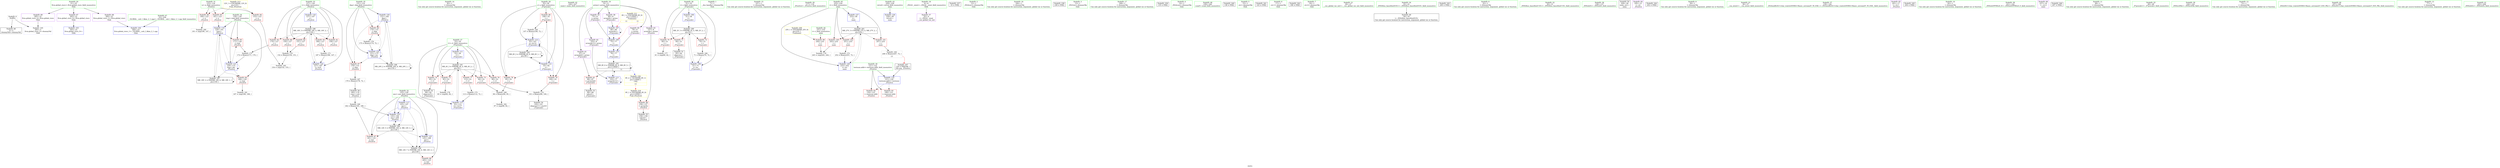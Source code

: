 digraph "SVFG" {
	label="SVFG";

	Node0x5583691ab450 [shape=record,color=grey,label="{NodeID: 0\nNullPtr}"];
	Node0x5583691ab450 -> Node0x5583691c6c80[style=solid];
	Node0x5583691ab450 -> Node0x5583691c5c30[style=solid];
	Node0x5583691cf630 [shape=record,color=grey,label="{NodeID: 180\n191 = cmp(190, 147, )\n}"];
	Node0x5583691c6540 [shape=record,color=red,label="{NodeID: 97\n178\<--131\n\<--deg\n_Z5solvei\n}"];
	Node0x5583691c6540 -> Node0x5583691ce2b0[style=solid];
	Node0x5583691c3dc0 [shape=record,color=green,label="{NodeID: 14\n92\<--1\n\<--dummyObj\nCan only get source location for instruction, argument, global var or function.}"];
	Node0x5583691ca280 [shape=record,color=black,label="{NodeID: 194\nMR_14V_7 = PHI(MR_14V_6, MR_14V_3, )\npts\{126 \}\n}"];
	Node0x5583691ca280 -> Node0x5583691c8df0[style=dashed];
	Node0x5583691c6140 [shape=record,color=blue,label="{NodeID: 111\n53\<--58\ni1\<--\n_Z7precalcv\n}"];
	Node0x5583691c6140 -> Node0x5583691d7310[style=dashed];
	Node0x5583691c4a40 [shape=record,color=green,label="{NodeID: 28\n55\<--56\nj\<--j_field_insensitive\n_Z7precalcv\n}"];
	Node0x5583691c4a40 -> Node0x5583691c85d0[style=solid];
	Node0x5583691c4a40 -> Node0x5583691c86a0[style=solid];
	Node0x5583691c4a40 -> Node0x5583691c8770[style=solid];
	Node0x5583691c4a40 -> Node0x5583691c6210[style=solid];
	Node0x5583691c4a40 -> Node0x5583691c63b0[style=solid];
	Node0x5583691cbcb0 [shape=record,color=blue,label="{NodeID: 125\n125\<--168\nans\<--\n_Z5solvei\n}"];
	Node0x5583691cbcb0 -> Node0x5583691ca280[style=dashed];
	Node0x5583691c56f0 [shape=record,color=green,label="{NodeID: 42\n226\<--227\nmain\<--main_field_insensitive\n}"];
	Node0x5583691c7360 [shape=record,color=black,label="{NodeID: 56\n180\<--179\nconv\<--sub\n_Z5solvei\n}"];
	Node0x5583691c7360 -> Node0x5583691ce5b0[style=solid];
	Node0x5583691dfe80 [shape=record,color=yellow,style=double,label="{NodeID: 236\n8V_2 = CSCHI(MR_8V_1)\npts\{110000 \}\nCS[]|{<s0>13}}"];
	Node0x5583691dfe80:s0 -> Node0x5583691de320[style=dashed,color=red];
	Node0x5583691c7f50 [shape=record,color=red,label="{NodeID: 70\n60\<--51\n\<--i\n_Z7precalcv\n}"];
	Node0x5583691c7f50 -> Node0x5583691cf1b0[style=solid];
	Node0x5583691ce2b0 [shape=record,color=grey,label="{NodeID: 167\n179 = Binary(178, 72, )\n}"];
	Node0x5583691ce2b0 -> Node0x5583691c7360[style=solid];
	Node0x5583691c8ab0 [shape=record,color=red,label="{NodeID: 84\n153\<--123\n\<--n\n_Z5solvei\n}"];
	Node0x5583691c8ab0 -> Node0x5583691cfab0[style=solid];
	Node0x5583691c2ec0 [shape=record,color=green,label="{NodeID: 1\n7\<--1\n__dso_handle\<--dummyObj\nGlob }"];
	Node0x5583691cf7b0 [shape=record,color=grey,label="{NodeID: 181\n167 = cmp(166, 168, )\n}"];
	Node0x5583691c6610 [shape=record,color=red,label="{NodeID: 98\n158\<--157\n\<--arrayidx\n_Z5solvei\n}"];
	Node0x5583691c6610 -> Node0x5583691c7290[style=solid];
	Node0x5583691c3e50 [shape=record,color=green,label="{NodeID: 15\n147\<--1\n\<--dummyObj\nCan only get source location for instruction, argument, global var or function.}"];
	Node0x5583691c6210 [shape=record,color=blue,label="{NodeID: 112\n55\<--92\nj\<--\n_Z7precalcv\n}"];
	Node0x5583691c6210 -> Node0x5583691c85d0[style=dashed];
	Node0x5583691c6210 -> Node0x5583691c86a0[style=dashed];
	Node0x5583691c6210 -> Node0x5583691c8770[style=dashed];
	Node0x5583691c6210 -> Node0x5583691c63b0[style=dashed];
	Node0x5583691c6210 -> Node0x5583691c9880[style=dashed];
	Node0x5583691c4b10 [shape=record,color=green,label="{NodeID: 29\n117\<--118\n_Z5solvei\<--_Z5solvei_field_insensitive\n}"];
	Node0x5583691ddb10 [shape=record,color=yellow,style=double,label="{NodeID: 209\n25V_1 = ENCHI(MR_25V_0)\npts\{232 \}\nFun[main]}"];
	Node0x5583691ddb10 -> Node0x5583691c66e0[style=dashed];
	Node0x5583691cbd80 [shape=record,color=blue,label="{NodeID: 126\n229\<--58\nretval\<--\nmain\n}"];
	Node0x5583691c57f0 [shape=record,color=green,label="{NodeID: 43\n229\<--230\nretval\<--retval_field_insensitive\nmain\n}"];
	Node0x5583691c57f0 -> Node0x5583691cbd80[style=solid];
	Node0x5583691c7430 [shape=record,color=purple,label="{NodeID: 57\n32\<--4\n\<--_ZStL8__ioinit\n__cxx_global_var_init\n}"];
	Node0x558368f862c0 [shape=record,color=black,label="{NodeID: 237\n33 = PHI()\n}"];
	Node0x5583691c8020 [shape=record,color=red,label="{NodeID: 71\n64\<--51\n\<--i\n_Z7precalcv\n}"];
	Node0x5583691c8020 -> Node0x5583691c6f50[style=solid];
	Node0x5583691ce430 [shape=record,color=grey,label="{NodeID: 168\n96 = Binary(94, 95, )\n}"];
	Node0x5583691ce430 -> Node0x5583691cf930[style=solid];
	Node0x5583691c8b80 [shape=record,color=red,label="{NodeID: 85\n161\<--123\n\<--n\n_Z5solvei\n}"];
	Node0x5583691c8b80 -> Node0x5583691cb7d0[style=solid];
	Node0x5583691c2f50 [shape=record,color=green,label="{NodeID: 2\n12\<--1\n_ZSt4cerr\<--dummyObj\nGlob }"];
	Node0x5583691cf930 [shape=record,color=grey,label="{NodeID: 182\n97 = cmp(96, 62, )\n}"];
	Node0x5583691c66e0 [shape=record,color=red,label="{NodeID: 99\n244\<--231\n\<--t\nmain\n}"];
	Node0x5583691c66e0 -> Node0x5583691cf4b0[style=solid];
	Node0x5583691c3ee0 [shape=record,color=green,label="{NodeID: 16\n164\<--1\n\<--dummyObj\nCan only get source location for instruction, argument, global var or function.}"];
	Node0x5583691d9c30 [shape=record,color=black,label="{NodeID: 196\nMR_16V_3 = PHI(MR_16V_4, MR_16V_2, )\npts\{128 \}\n}"];
	Node0x5583691d9c30 -> Node0x5583691c8ec0[style=dashed];
	Node0x5583691d9c30 -> Node0x5583691c8f90[style=dashed];
	Node0x5583691d9c30 -> Node0x5583691c9060[style=dashed];
	Node0x5583691d9c30 -> Node0x5583691c9130[style=dashed];
	Node0x5583691d9c30 -> Node0x5583691c9200[style=dashed];
	Node0x5583691d9c30 -> Node0x5583691cbbe0[style=dashed];
	Node0x5583691c62e0 [shape=record,color=blue,label="{NodeID: 113\n103\<--77\narrayidx12\<--\n_Z7precalcv\n}"];
	Node0x5583691c62e0 -> Node0x5583691c62e0[style=dashed];
	Node0x5583691c62e0 -> Node0x5583691c9d80[style=dashed];
	Node0x5583691c4c10 [shape=record,color=green,label="{NodeID: 30\n121\<--122\ntestnum.addr\<--testnum.addr_field_insensitive\n_Z5solvei\n}"];
	Node0x5583691c4c10 -> Node0x5583691c8910[style=solid];
	Node0x5583691c4c10 -> Node0x5583691c89e0[style=solid];
	Node0x5583691c4c10 -> Node0x5583691cb560[style=solid];
	Node0x5583691cbe50 [shape=record,color=blue,label="{NodeID: 127\n233\<--58\ni\<--\nmain\n}"];
	Node0x5583691cbe50 -> Node0x5583691db530[style=dashed];
	Node0x5583691c58c0 [shape=record,color=green,label="{NodeID: 44\n231\<--232\nt\<--t_field_insensitive\nmain\n}"];
	Node0x5583691c58c0 -> Node0x5583691c66e0[style=solid];
	Node0x5583691c7500 [shape=record,color=purple,label="{NodeID: 58\n66\<--8\narrayidx\<--prime\n_Z7precalcv\n}"];
	Node0x5583691c7500 -> Node0x5583691c5e00[style=solid];
	Node0x5583691e9580 [shape=record,color=black,label="{NodeID: 238\n238 = PHI()\n}"];
	Node0x5583691c80f0 [shape=record,color=red,label="{NodeID: 72\n70\<--51\n\<--i\n_Z7precalcv\n}"];
	Node0x5583691c80f0 -> Node0x5583691ce130[style=solid];
	Node0x5583691ce5b0 [shape=record,color=grey,label="{NodeID: 169\n182 = Binary(181, 180, )\n}"];
	Node0x5583691ce5b0 -> Node0x5583691cbb10[style=solid];
	Node0x5583691c8c50 [shape=record,color=red,label="{NodeID: 86\n190\<--123\n\<--n\n_Z5solvei\n}"];
	Node0x5583691c8c50 -> Node0x5583691cf630[style=solid];
	Node0x5583691c2fe0 [shape=record,color=green,label="{NodeID: 3\n13\<--1\n_ZSt3cin\<--dummyObj\nGlob }"];
	Node0x5583691cfab0 [shape=record,color=grey,label="{NodeID: 183\n154 = cmp(152, 153, )\n}"];
	Node0x5583691c67b0 [shape=record,color=red,label="{NodeID: 100\n243\<--233\n\<--i\nmain\n}"];
	Node0x5583691c67b0 -> Node0x5583691cf4b0[style=solid];
	Node0x5583691c3fa0 [shape=record,color=green,label="{NodeID: 17\n168\<--1\n\<--dummyObj\nCan only get source location for instruction, argument, global var or function.}"];
	Node0x5583691da130 [shape=record,color=black,label="{NodeID: 197\nMR_18V_2 = PHI(MR_18V_6, MR_18V_1, )\npts\{130 \}\n}"];
	Node0x5583691da130 -> Node0x5583691cb7d0[style=dashed];
	Node0x5583691da130 -> Node0x5583691da130[style=dashed];
	Node0x5583691c63b0 [shape=record,color=blue,label="{NodeID: 114\n55\<--107\nj\<--inc14\n_Z7precalcv\n}"];
	Node0x5583691c63b0 -> Node0x5583691c85d0[style=dashed];
	Node0x5583691c63b0 -> Node0x5583691c86a0[style=dashed];
	Node0x5583691c63b0 -> Node0x5583691c8770[style=dashed];
	Node0x5583691c63b0 -> Node0x5583691c63b0[style=dashed];
	Node0x5583691c63b0 -> Node0x5583691c9880[style=dashed];
	Node0x5583691c4ce0 [shape=record,color=green,label="{NodeID: 31\n123\<--124\nn\<--n_field_insensitive\n_Z5solvei\n}"];
	Node0x5583691c4ce0 -> Node0x5583691c8ab0[style=solid];
	Node0x5583691c4ce0 -> Node0x5583691c8b80[style=solid];
	Node0x5583691c4ce0 -> Node0x5583691c8c50[style=solid];
	Node0x5583691ddcd0 [shape=record,color=yellow,style=double,label="{NodeID: 211\n8V_1 = ENCHI(MR_8V_0)\npts\{110000 \}\nFun[main]|{<s0>11|<s1>11}}"];
	Node0x5583691ddcd0:s0 -> Node0x5583691c5e00[style=dashed,color=red];
	Node0x5583691ddcd0:s1 -> Node0x5583691c5fa0[style=dashed,color=red];
	Node0x5583691cbf20 [shape=record,color=blue,label="{NodeID: 128\n233\<--252\ni\<--inc\nmain\n}"];
	Node0x5583691cbf20 -> Node0x5583691db530[style=dashed];
	Node0x5583691c5990 [shape=record,color=green,label="{NodeID: 45\n233\<--234\ni\<--i_field_insensitive\nmain\n}"];
	Node0x5583691c5990 -> Node0x5583691c67b0[style=solid];
	Node0x5583691c5990 -> Node0x5583691c6880[style=solid];
	Node0x5583691c5990 -> Node0x5583691c6950[style=solid];
	Node0x5583691c5990 -> Node0x5583691cbe50[style=solid];
	Node0x5583691c5990 -> Node0x5583691cbf20[style=solid];
	Node0x5583691c75d0 [shape=record,color=purple,label="{NodeID: 59\n75\<--8\n\<--prime\n_Z7precalcv\n}"];
	Node0x5583691c75d0 -> Node0x5583691c5fa0[style=solid];
	Node0x5583691e9680 [shape=record,color=black,label="{NodeID: 239\n135 = PHI()\n}"];
	Node0x5583691c81c0 [shape=record,color=red,label="{NodeID: 73\n82\<--53\n\<--i1\n_Z7precalcv\n}"];
	Node0x5583691c81c0 -> Node0x5583691cf330[style=solid];
	Node0x5583691ce730 [shape=record,color=grey,label="{NodeID: 170\n152 = Binary(150, 151, )\n}"];
	Node0x5583691ce730 -> Node0x5583691cfab0[style=solid];
	Node0x5583691c8d20 [shape=record,color=red,label="{NodeID: 87\n181\<--125\n\<--ans\n_Z5solvei\n}"];
	Node0x5583691c8d20 -> Node0x5583691ce5b0[style=solid];
	Node0x5583691c3070 [shape=record,color=green,label="{NodeID: 4\n14\<--1\n_ZSt4cout\<--dummyObj\nGlob }"];
	Node0x5583691d5010 [shape=record,color=black,label="{NodeID: 184\nMR_14V_5 = PHI(MR_14V_4, MR_14V_3, )\npts\{126 \}\n}"];
	Node0x5583691d5010 -> Node0x5583691c8d20[style=dashed];
	Node0x5583691d5010 -> Node0x5583691cbb10[style=dashed];
	Node0x5583691d5010 -> Node0x5583691cbcb0[style=dashed];
	Node0x5583691d5010 -> Node0x5583691d5010[style=dashed];
	Node0x5583691d5010 -> Node0x5583691ca280[style=dashed];
	Node0x5583691c6880 [shape=record,color=red,label="{NodeID: 101\n247\<--233\n\<--i\nmain\n}"];
	Node0x5583691c6880 -> Node0x5583691cdfb0[style=solid];
	Node0x5583691c40a0 [shape=record,color=green,label="{NodeID: 18\n4\<--6\n_ZStL8__ioinit\<--_ZStL8__ioinit_field_insensitive\nGlob }"];
	Node0x5583691c40a0 -> Node0x5583691c7430[style=solid];
	Node0x5583691da630 [shape=record,color=black,label="{NodeID: 198\nMR_20V_2 = PHI(MR_20V_6, MR_20V_1, )\npts\{132 \}\n}"];
	Node0x5583691da630 -> Node0x5583691cb8a0[style=dashed];
	Node0x5583691da630 -> Node0x5583691da630[style=dashed];
	Node0x5583691cb490 [shape=record,color=blue,label="{NodeID: 115\n53\<--113\ni1\<--inc17\n_Z7precalcv\n}"];
	Node0x5583691cb490 -> Node0x5583691d7310[style=dashed];
	Node0x5583691c4db0 [shape=record,color=green,label="{NodeID: 32\n125\<--126\nans\<--ans_field_insensitive\n_Z5solvei\n}"];
	Node0x5583691c4db0 -> Node0x5583691c8d20[style=solid];
	Node0x5583691c4db0 -> Node0x5583691c8df0[style=solid];
	Node0x5583691c4db0 -> Node0x5583691cb630[style=solid];
	Node0x5583691c4db0 -> Node0x5583691cbb10[style=solid];
	Node0x5583691c4db0 -> Node0x5583691cbcb0[style=solid];
	Node0x5583691c5a60 [shape=record,color=green,label="{NodeID: 46\n239\<--240\nscanf\<--scanf_field_insensitive\n}"];
	Node0x5583691c76a0 [shape=record,color=purple,label="{NodeID: 60\n78\<--8\n\<--prime\n_Z7precalcv\n}"];
	Node0x5583691c76a0 -> Node0x5583691c6070[style=solid];
	Node0x5583691e97e0 [shape=record,color=black,label="{NodeID: 240\n138 = PHI()\n}"];
	Node0x5583691c8290 [shape=record,color=red,label="{NodeID: 74\n85\<--53\n\<--i1\n_Z7precalcv\n}"];
	Node0x5583691c8290 -> Node0x5583691c7020[style=solid];
	Node0x5583691ce8b0 [shape=record,color=grey,label="{NodeID: 171\n187 = Binary(186, 147, )\n}"];
	Node0x5583691ce8b0 -> Node0x5583691cbbe0[style=solid];
	Node0x5583691c8df0 [shape=record,color=red,label="{NodeID: 88\n203\<--125\n\<--ans\n_Z5solvei\n}"];
	Node0x5583691c38b0 [shape=record,color=green,label="{NodeID: 5\n15\<--1\n.str\<--dummyObj\nGlob }"];
	Node0x5583691c6950 [shape=record,color=red,label="{NodeID: 102\n251\<--233\n\<--i\nmain\n}"];
	Node0x5583691c6950 -> Node0x5583691cea30[style=solid];
	Node0x5583691c41a0 [shape=record,color=green,label="{NodeID: 19\n8\<--11\nprime\<--prime_field_insensitive\nGlob }"];
	Node0x5583691c41a0 -> Node0x5583691c7500[style=solid];
	Node0x5583691c41a0 -> Node0x5583691c75d0[style=solid];
	Node0x5583691c41a0 -> Node0x5583691c76a0[style=solid];
	Node0x5583691c41a0 -> Node0x5583691c7770[style=solid];
	Node0x5583691c41a0 -> Node0x5583691c7840[style=solid];
	Node0x5583691c41a0 -> Node0x5583691c7910[style=solid];
	Node0x5583691cb560 [shape=record,color=blue,label="{NodeID: 116\n121\<--120\ntestnum.addr\<--testnum\n_Z5solvei\n}"];
	Node0x5583691cb560 -> Node0x5583691c8910[style=dashed];
	Node0x5583691cb560 -> Node0x5583691c89e0[style=dashed];
	Node0x5583691c4e80 [shape=record,color=green,label="{NodeID: 33\n127\<--128\ni\<--i_field_insensitive\n_Z5solvei\n}"];
	Node0x5583691c4e80 -> Node0x5583691c8ec0[style=solid];
	Node0x5583691c4e80 -> Node0x5583691c8f90[style=solid];
	Node0x5583691c4e80 -> Node0x5583691c9060[style=solid];
	Node0x5583691c4e80 -> Node0x5583691c9130[style=solid];
	Node0x5583691c4e80 -> Node0x5583691c9200[style=solid];
	Node0x5583691c4e80 -> Node0x5583691cb700[style=solid];
	Node0x5583691c4e80 -> Node0x5583691cbbe0[style=solid];
	Node0x5583691ddec0 [shape=record,color=yellow,style=double,label="{NodeID: 213\n12V_1 = ENCHI(MR_12V_0)\npts\{124 \}\nFun[_Z5solvei]}"];
	Node0x5583691ddec0 -> Node0x5583691c8ab0[style=dashed];
	Node0x5583691ddec0 -> Node0x5583691c8b80[style=dashed];
	Node0x5583691ddec0 -> Node0x5583691c8c50[style=dashed];
	Node0x5583691c5b60 [shape=record,color=green,label="{NodeID: 47\n23\<--259\n_GLOBAL__sub_I_Akim_2_1.cpp\<--_GLOBAL__sub_I_Akim_2_1.cpp_field_insensitive\n}"];
	Node0x5583691c5b60 -> Node0x5583691c6b20[style=solid];
	Node0x5583691c7770 [shape=record,color=purple,label="{NodeID: 61\n87\<--8\narrayidx6\<--prime\n_Z7precalcv\n}"];
	Node0x5583691c7770 -> Node0x5583691c8840[style=solid];
	Node0x5583691e98b0 [shape=record,color=black,label="{NodeID: 241\n143 = PHI()\n}"];
	Node0x5583691c8360 [shape=record,color=red,label="{NodeID: 75\n94\<--53\n\<--i1\n_Z7precalcv\n}"];
	Node0x5583691c8360 -> Node0x5583691ce430[style=solid];
	Node0x5583691cea30 [shape=record,color=grey,label="{NodeID: 172\n252 = Binary(251, 72, )\n}"];
	Node0x5583691cea30 -> Node0x5583691cbf20[style=solid];
	Node0x5583691c8ec0 [shape=record,color=red,label="{NodeID: 89\n150\<--127\n\<--i\n_Z5solvei\n}"];
	Node0x5583691c8ec0 -> Node0x5583691ce730[style=solid];
	Node0x5583691c3940 [shape=record,color=green,label="{NodeID: 6\n17\<--1\n.str.1\<--dummyObj\nGlob }"];
	Node0x5583691c6a20 [shape=record,color=blue,label="{NodeID: 103\n263\<--22\nllvm.global_ctors_0\<--\nGlob }"];
	Node0x5583691c42a0 [shape=record,color=green,label="{NodeID: 20\n21\<--25\nllvm.global_ctors\<--llvm.global_ctors_field_insensitive\nGlob }"];
	Node0x5583691c42a0 -> Node0x5583691c7c50[style=solid];
	Node0x5583691c42a0 -> Node0x5583691c7d50[style=solid];
	Node0x5583691c42a0 -> Node0x5583691c7e50[style=solid];
	Node0x5583691cb630 [shape=record,color=blue,label="{NodeID: 117\n125\<--147\nans\<--\n_Z5solvei\n}"];
	Node0x5583691cb630 -> Node0x5583691c8d20[style=dashed];
	Node0x5583691cb630 -> Node0x5583691cbb10[style=dashed];
	Node0x5583691cb630 -> Node0x5583691cbcb0[style=dashed];
	Node0x5583691cb630 -> Node0x5583691d5010[style=dashed];
	Node0x5583691cb630 -> Node0x5583691ca280[style=dashed];
	Node0x5583691c4f50 [shape=record,color=green,label="{NodeID: 34\n129\<--130\ntmp\<--tmp_field_insensitive\n_Z5solvei\n}"];
	Node0x5583691c4f50 -> Node0x5583691c92d0[style=solid];
	Node0x5583691c4f50 -> Node0x5583691c93a0[style=solid];
	Node0x5583691c4f50 -> Node0x5583691cb7d0[style=solid];
	Node0x5583691c4f50 -> Node0x5583691cb970[style=solid];
	Node0x5583691c6c80 [shape=record,color=black,label="{NodeID: 48\n2\<--3\ndummyVal\<--dummyVal\n}"];
	Node0x5583691c7840 [shape=record,color=purple,label="{NodeID: 62\n103\<--8\narrayidx12\<--prime\n_Z7precalcv\n}"];
	Node0x5583691c7840 -> Node0x5583691c62e0[style=solid];
	Node0x5583691e9980 [shape=record,color=black,label="{NodeID: 242\n196 = PHI()\n}"];
	Node0x5583691c8430 [shape=record,color=red,label="{NodeID: 76\n99\<--53\n\<--i1\n_Z7precalcv\n}"];
	Node0x5583691c8430 -> Node0x5583691ced30[style=solid];
	Node0x5583691cebb0 [shape=record,color=grey,label="{NodeID: 173\n113 = Binary(112, 72, )\n}"];
	Node0x5583691cebb0 -> Node0x5583691cb490[style=solid];
	Node0x5583691c8f90 [shape=record,color=red,label="{NodeID: 90\n151\<--127\n\<--i\n_Z5solvei\n}"];
	Node0x5583691c8f90 -> Node0x5583691ce730[style=solid];
	Node0x5583691c39d0 [shape=record,color=green,label="{NodeID: 7\n19\<--1\n.str.2\<--dummyObj\nGlob }"];
	Node0x5583691c6b20 [shape=record,color=blue,label="{NodeID: 104\n264\<--23\nllvm.global_ctors_1\<--_GLOBAL__sub_I_Akim_2_1.cpp\nGlob }"];
	Node0x5583691c43a0 [shape=record,color=green,label="{NodeID: 21\n26\<--27\n__cxx_global_var_init\<--__cxx_global_var_init_field_insensitive\n}"];
	Node0x5583691db530 [shape=record,color=black,label="{NodeID: 201\nMR_27V_3 = PHI(MR_27V_4, MR_27V_2, )\npts\{234 \}\n}"];
	Node0x5583691db530 -> Node0x5583691c67b0[style=dashed];
	Node0x5583691db530 -> Node0x5583691c6880[style=dashed];
	Node0x5583691db530 -> Node0x5583691c6950[style=dashed];
	Node0x5583691db530 -> Node0x5583691cbf20[style=dashed];
	Node0x5583691cb700 [shape=record,color=blue,label="{NodeID: 118\n127\<--147\ni\<--\n_Z5solvei\n}"];
	Node0x5583691cb700 -> Node0x5583691d9c30[style=dashed];
	Node0x5583691c5020 [shape=record,color=green,label="{NodeID: 35\n131\<--132\ndeg\<--deg_field_insensitive\n_Z5solvei\n}"];
	Node0x5583691c5020 -> Node0x5583691c6470[style=solid];
	Node0x5583691c5020 -> Node0x5583691c6540[style=solid];
	Node0x5583691c5020 -> Node0x5583691cb8a0[style=solid];
	Node0x5583691c5020 -> Node0x5583691cba40[style=solid];
	Node0x5583691c6d80 [shape=record,color=black,label="{NodeID: 49\n34\<--35\n\<--_ZNSt8ios_base4InitD1Ev\nCan only get source location for instruction, argument, global var or function.}"];
	Node0x5583691c7910 [shape=record,color=purple,label="{NodeID: 63\n157\<--8\narrayidx\<--prime\n_Z5solvei\n}"];
	Node0x5583691c7910 -> Node0x5583691c6610[style=solid];
	Node0x5583691e9ae0 [shape=record,color=black,label="{NodeID: 243\n200 = PHI()\n}"];
	Node0x5583691c8500 [shape=record,color=red,label="{NodeID: 77\n112\<--53\n\<--i1\n_Z7precalcv\n}"];
	Node0x5583691c8500 -> Node0x5583691cebb0[style=solid];
	Node0x5583691ced30 [shape=record,color=grey,label="{NodeID: 174\n101 = Binary(99, 100, )\n}"];
	Node0x5583691ced30 -> Node0x5583691c71c0[style=solid];
	Node0x5583691c9060 [shape=record,color=red,label="{NodeID: 91\n156\<--127\n\<--i\n_Z5solvei\n}"];
	Node0x5583691c3a60 [shape=record,color=green,label="{NodeID: 8\n22\<--1\n\<--dummyObj\nCan only get source location for instruction, argument, global var or function.}"];
	Node0x5583691c5c30 [shape=record,color=blue, style = dotted,label="{NodeID: 105\n265\<--3\nllvm.global_ctors_2\<--dummyVal\nGlob }"];
	Node0x5583691c44a0 [shape=record,color=green,label="{NodeID: 22\n30\<--31\n_ZNSt8ios_base4InitC1Ev\<--_ZNSt8ios_base4InitC1Ev_field_insensitive\n}"];
	Node0x5583691cb7d0 [shape=record,color=blue,label="{NodeID: 119\n129\<--161\ntmp\<--\n_Z5solvei\n}"];
	Node0x5583691cb7d0 -> Node0x5583691c92d0[style=dashed];
	Node0x5583691cb7d0 -> Node0x5583691c93a0[style=dashed];
	Node0x5583691cb7d0 -> Node0x5583691cb970[style=dashed];
	Node0x5583691cb7d0 -> Node0x5583691da130[style=dashed];
	Node0x5583691c50f0 [shape=record,color=green,label="{NodeID: 36\n136\<--137\n_ZNSolsEi\<--_ZNSolsEi_field_insensitive\n}"];
	Node0x5583691c6e80 [shape=record,color=black,label="{NodeID: 50\n228\<--58\nmain_ret\<--\nmain\n}"];
	Node0x5583691c79e0 [shape=record,color=purple,label="{NodeID: 64\n195\<--15\n\<--.str\n_Z5solvei\n}"];
	Node0x5583691e9be0 [shape=record,color=black,label="{NodeID: 244\n202 = PHI()\n}"];
	Node0x5583691c85d0 [shape=record,color=red,label="{NodeID: 78\n95\<--55\n\<--j\n_Z7precalcv\n}"];
	Node0x5583691c85d0 -> Node0x5583691ce430[style=solid];
	Node0x5583691ceeb0 [shape=record,color=grey,label="{NodeID: 175\n172 = Binary(171, 170, )\n}"];
	Node0x5583691ceeb0 -> Node0x5583691cb970[style=solid];
	Node0x5583691c9130 [shape=record,color=red,label="{NodeID: 92\n170\<--127\n\<--i\n_Z5solvei\n}"];
	Node0x5583691c9130 -> Node0x5583691ceeb0[style=solid];
	Node0x5583691c3af0 [shape=record,color=green,label="{NodeID: 9\n58\<--1\n\<--dummyObj\nCan only get source location for instruction, argument, global var or function.}"];
	Node0x5583691d6910 [shape=record,color=black,label="{NodeID: 189\nMR_2V_3 = PHI(MR_2V_4, MR_2V_2, )\npts\{52 \}\n}"];
	Node0x5583691d6910 -> Node0x5583691c7f50[style=dashed];
	Node0x5583691d6910 -> Node0x5583691c8020[style=dashed];
	Node0x5583691d6910 -> Node0x5583691c80f0[style=dashed];
	Node0x5583691d6910 -> Node0x5583691c5ed0[style=dashed];
	Node0x5583691c5d30 [shape=record,color=blue,label="{NodeID: 106\n51\<--58\ni\<--\n_Z7precalcv\n}"];
	Node0x5583691c5d30 -> Node0x5583691d6910[style=dashed];
	Node0x5583691c45a0 [shape=record,color=green,label="{NodeID: 23\n36\<--37\n__cxa_atexit\<--__cxa_atexit_field_insensitive\n}"];
	Node0x5583691cb8a0 [shape=record,color=blue,label="{NodeID: 120\n131\<--164\ndeg\<--\n_Z5solvei\n}"];
	Node0x5583691cb8a0 -> Node0x5583691c6470[style=dashed];
	Node0x5583691cb8a0 -> Node0x5583691c6540[style=dashed];
	Node0x5583691cb8a0 -> Node0x5583691cba40[style=dashed];
	Node0x5583691cb8a0 -> Node0x5583691da630[style=dashed];
	Node0x5583691c51f0 [shape=record,color=green,label="{NodeID: 37\n139\<--140\n_ZSt4endlIcSt11char_traitsIcEERSt13basic_ostreamIT_T0_ES6_\<--_ZSt4endlIcSt11char_traitsIcEERSt13basic_ostreamIT_T0_ES6__field_insensitive\n}"];
	Node0x5583691c6f50 [shape=record,color=black,label="{NodeID: 51\n65\<--64\nidxprom\<--\n_Z7precalcv\n}"];
	Node0x5583691c7ab0 [shape=record,color=purple,label="{NodeID: 65\n201\<--17\n\<--.str.1\n_Z5solvei\n}"];
	Node0x5583691e9ce0 [shape=record,color=black,label="{NodeID: 245\n204 = PHI()\n}"];
	Node0x5583691c86a0 [shape=record,color=red,label="{NodeID: 79\n100\<--55\n\<--j\n_Z7precalcv\n}"];
	Node0x5583691c86a0 -> Node0x5583691ced30[style=solid];
	Node0x5583691cf030 [shape=record,color=grey,label="{NodeID: 176\n175 = Binary(174, 72, )\n}"];
	Node0x5583691cf030 -> Node0x5583691cba40[style=solid];
	Node0x5583691c9200 [shape=record,color=red,label="{NodeID: 93\n186\<--127\n\<--i\n_Z5solvei\n}"];
	Node0x5583691c9200 -> Node0x5583691ce8b0[style=solid];
	Node0x5583691c3b80 [shape=record,color=green,label="{NodeID: 10\n62\<--1\n\<--dummyObj\nCan only get source location for instruction, argument, global var or function.}"];
	Node0x5583691c5e00 [shape=record,color=blue,label="{NodeID: 107\n66\<--68\narrayidx\<--\n_Z7precalcv\n}"];
	Node0x5583691c5e00 -> Node0x5583691c5e00[style=dashed];
	Node0x5583691c5e00 -> Node0x5583691c5fa0[style=dashed];
	Node0x5583691c46a0 [shape=record,color=green,label="{NodeID: 24\n35\<--41\n_ZNSt8ios_base4InitD1Ev\<--_ZNSt8ios_base4InitD1Ev_field_insensitive\n}"];
	Node0x5583691c46a0 -> Node0x5583691c6d80[style=solid];
	Node0x5583691cb970 [shape=record,color=blue,label="{NodeID: 121\n129\<--172\ntmp\<--div\n_Z5solvei\n}"];
	Node0x5583691cb970 -> Node0x5583691c92d0[style=dashed];
	Node0x5583691cb970 -> Node0x5583691c93a0[style=dashed];
	Node0x5583691cb970 -> Node0x5583691cb970[style=dashed];
	Node0x5583691cb970 -> Node0x5583691da130[style=dashed];
	Node0x5583691c52f0 [shape=record,color=green,label="{NodeID: 38\n141\<--142\n_ZNSolsEPFRSoS_E\<--_ZNSolsEPFRSoS_E_field_insensitive\n}"];
	Node0x5583691de320 [shape=record,color=yellow,style=double,label="{NodeID: 218\n8V_1 = ENCHI(MR_8V_0)\npts\{110000 \}\nFun[_Z5solvei]}"];
	Node0x5583691de320 -> Node0x5583691c6610[style=dashed];
	Node0x5583691c7020 [shape=record,color=black,label="{NodeID: 52\n86\<--85\nidxprom5\<--\n_Z7precalcv\n}"];
	Node0x5583691c7b80 [shape=record,color=purple,label="{NodeID: 66\n237\<--19\n\<--.str.2\nmain\n}"];
	Node0x5583691e9de0 [shape=record,color=black,label="{NodeID: 246\n207 = PHI()\n}"];
	Node0x5583691c8770 [shape=record,color=red,label="{NodeID: 80\n106\<--55\n\<--j\n_Z7precalcv\n}"];
	Node0x5583691c8770 -> Node0x5583691cde30[style=solid];
	Node0x5583691cf1b0 [shape=record,color=grey,label="{NodeID: 177\n61 = cmp(60, 62, )\n}"];
	Node0x5583691c92d0 [shape=record,color=red,label="{NodeID: 94\n166\<--129\n\<--tmp\n_Z5solvei\n}"];
	Node0x5583691c92d0 -> Node0x5583691cf7b0[style=solid];
	Node0x5583691c3c10 [shape=record,color=green,label="{NodeID: 11\n68\<--1\n\<--dummyObj\nCan only get source location for instruction, argument, global var or function.}"];
	Node0x5583691d7310 [shape=record,color=black,label="{NodeID: 191\nMR_4V_3 = PHI(MR_4V_4, MR_4V_2, )\npts\{54 \}\n}"];
	Node0x5583691d7310 -> Node0x5583691c81c0[style=dashed];
	Node0x5583691d7310 -> Node0x5583691c8290[style=dashed];
	Node0x5583691d7310 -> Node0x5583691c8360[style=dashed];
	Node0x5583691d7310 -> Node0x5583691c8430[style=dashed];
	Node0x5583691d7310 -> Node0x5583691c8500[style=dashed];
	Node0x5583691d7310 -> Node0x5583691cb490[style=dashed];
	Node0x5583691c5ed0 [shape=record,color=blue,label="{NodeID: 108\n51\<--71\ni\<--inc\n_Z7precalcv\n}"];
	Node0x5583691c5ed0 -> Node0x5583691d6910[style=dashed];
	Node0x5583691c47a0 [shape=record,color=green,label="{NodeID: 25\n48\<--49\n_Z7precalcv\<--_Z7precalcv_field_insensitive\n}"];
	Node0x5583691cba40 [shape=record,color=blue,label="{NodeID: 122\n131\<--175\ndeg\<--inc\n_Z5solvei\n}"];
	Node0x5583691cba40 -> Node0x5583691c6470[style=dashed];
	Node0x5583691cba40 -> Node0x5583691c6540[style=dashed];
	Node0x5583691cba40 -> Node0x5583691cba40[style=dashed];
	Node0x5583691cba40 -> Node0x5583691da630[style=dashed];
	Node0x5583691c53f0 [shape=record,color=green,label="{NodeID: 39\n144\<--145\n_ZNSirsERx\<--_ZNSirsERx_field_insensitive\n}"];
	Node0x5583691c70f0 [shape=record,color=black,label="{NodeID: 53\n89\<--88\ntobool\<--\n_Z7precalcv\n}"];
	Node0x5583691c7c50 [shape=record,color=purple,label="{NodeID: 67\n263\<--21\nllvm.global_ctors_0\<--llvm.global_ctors\nGlob }"];
	Node0x5583691c7c50 -> Node0x5583691c6a20[style=solid];
	Node0x5583691e9eb0 [shape=record,color=black,label="{NodeID: 247\n120 = PHI(248, )\n0th arg _Z5solvei }"];
	Node0x5583691e9eb0 -> Node0x5583691cb560[style=solid];
	Node0x5583691cde30 [shape=record,color=grey,label="{NodeID: 164\n107 = Binary(106, 72, )\n}"];
	Node0x5583691cde30 -> Node0x5583691c63b0[style=solid];
	Node0x5583691c8840 [shape=record,color=red,label="{NodeID: 81\n88\<--87\n\<--arrayidx6\n_Z7precalcv\n}"];
	Node0x5583691c8840 -> Node0x5583691c70f0[style=solid];
	Node0x5583691cf330 [shape=record,color=grey,label="{NodeID: 178\n83 = cmp(82, 62, )\n}"];
	Node0x5583691c93a0 [shape=record,color=red,label="{NodeID: 95\n171\<--129\n\<--tmp\n_Z5solvei\n}"];
	Node0x5583691c93a0 -> Node0x5583691ceeb0[style=solid];
	Node0x5583691c3ca0 [shape=record,color=green,label="{NodeID: 12\n72\<--1\n\<--dummyObj\nCan only get source location for instruction, argument, global var or function.}"];
	Node0x5583691c9880 [shape=record,color=black,label="{NodeID: 192\nMR_6V_2 = PHI(MR_6V_6, MR_6V_1, )\npts\{56 \}\n}"];
	Node0x5583691c9880 -> Node0x5583691c6210[style=dashed];
	Node0x5583691c9880 -> Node0x5583691c9880[style=dashed];
	Node0x5583691c5fa0 [shape=record,color=blue,label="{NodeID: 109\n75\<--77\n\<--\n_Z7precalcv\n}"];
	Node0x5583691c5fa0 -> Node0x5583691c6070[style=dashed];
	Node0x5583691c48a0 [shape=record,color=green,label="{NodeID: 26\n51\<--52\ni\<--i_field_insensitive\n_Z7precalcv\n}"];
	Node0x5583691c48a0 -> Node0x5583691c7f50[style=solid];
	Node0x5583691c48a0 -> Node0x5583691c8020[style=solid];
	Node0x5583691c48a0 -> Node0x5583691c80f0[style=solid];
	Node0x5583691c48a0 -> Node0x5583691c5d30[style=solid];
	Node0x5583691c48a0 -> Node0x5583691c5ed0[style=solid];
	Node0x5583691cbb10 [shape=record,color=blue,label="{NodeID: 123\n125\<--182\nans\<--add\n_Z5solvei\n}"];
	Node0x5583691cbb10 -> Node0x5583691d5010[style=dashed];
	Node0x5583691c54f0 [shape=record,color=green,label="{NodeID: 40\n197\<--198\n_ZStlsISt11char_traitsIcEERSt13basic_ostreamIcT_ES5_PKc\<--_ZStlsISt11char_traitsIcEERSt13basic_ostreamIcT_ES5_PKc_field_insensitive\n}"];
	Node0x5583691c71c0 [shape=record,color=black,label="{NodeID: 54\n102\<--101\nidxprom11\<--mul10\n_Z7precalcv\n}"];
	Node0x5583691c7d50 [shape=record,color=purple,label="{NodeID: 68\n264\<--21\nllvm.global_ctors_1\<--llvm.global_ctors\nGlob }"];
	Node0x5583691c7d50 -> Node0x5583691c6b20[style=solid];
	Node0x5583691cdfb0 [shape=record,color=grey,label="{NodeID: 165\n248 = Binary(247, 72, )\n|{<s0>13}}"];
	Node0x5583691cdfb0:s0 -> Node0x5583691e9eb0[style=solid,color=red];
	Node0x5583691c8910 [shape=record,color=red,label="{NodeID: 82\n134\<--121\n\<--testnum.addr\n_Z5solvei\n}"];
	Node0x5583691cf4b0 [shape=record,color=grey,label="{NodeID: 179\n245 = cmp(243, 244, )\n}"];
	Node0x5583691c6470 [shape=record,color=red,label="{NodeID: 96\n174\<--131\n\<--deg\n_Z5solvei\n}"];
	Node0x5583691c6470 -> Node0x5583691cf030[style=solid];
	Node0x5583691c3d30 [shape=record,color=green,label="{NodeID: 13\n77\<--1\n\<--dummyObj\nCan only get source location for instruction, argument, global var or function.}"];
	Node0x5583691c9d80 [shape=record,color=black,label="{NodeID: 193\nMR_8V_6 = PHI(MR_8V_9, MR_8V_5, )\npts\{110000 \}\n|{|<s3>11}}"];
	Node0x5583691c9d80 -> Node0x5583691c8840[style=dashed];
	Node0x5583691c9d80 -> Node0x5583691c62e0[style=dashed];
	Node0x5583691c9d80 -> Node0x5583691c9d80[style=dashed];
	Node0x5583691c9d80:s3 -> Node0x5583691dfe80[style=dashed,color=blue];
	Node0x5583691c6070 [shape=record,color=blue,label="{NodeID: 110\n78\<--77\n\<--\n_Z7precalcv\n}"];
	Node0x5583691c6070 -> Node0x5583691c9d80[style=dashed];
	Node0x5583691c4970 [shape=record,color=green,label="{NodeID: 27\n53\<--54\ni1\<--i1_field_insensitive\n_Z7precalcv\n}"];
	Node0x5583691c4970 -> Node0x5583691c81c0[style=solid];
	Node0x5583691c4970 -> Node0x5583691c8290[style=solid];
	Node0x5583691c4970 -> Node0x5583691c8360[style=solid];
	Node0x5583691c4970 -> Node0x5583691c8430[style=solid];
	Node0x5583691c4970 -> Node0x5583691c8500[style=solid];
	Node0x5583691c4970 -> Node0x5583691c6140[style=solid];
	Node0x5583691c4970 -> Node0x5583691cb490[style=solid];
	Node0x5583691cbbe0 [shape=record,color=blue,label="{NodeID: 124\n127\<--187\ni\<--inc4\n_Z5solvei\n}"];
	Node0x5583691cbbe0 -> Node0x5583691d9c30[style=dashed];
	Node0x5583691c55f0 [shape=record,color=green,label="{NodeID: 41\n205\<--206\n_ZNSolsEx\<--_ZNSolsEx_field_insensitive\n}"];
	Node0x5583691c7290 [shape=record,color=black,label="{NodeID: 55\n159\<--158\ntobool\<--\n_Z5solvei\n}"];
	Node0x5583691c7e50 [shape=record,color=purple,label="{NodeID: 69\n265\<--21\nllvm.global_ctors_2\<--llvm.global_ctors\nGlob }"];
	Node0x5583691c7e50 -> Node0x5583691c5c30[style=solid];
	Node0x5583691ce130 [shape=record,color=grey,label="{NodeID: 166\n71 = Binary(70, 72, )\n}"];
	Node0x5583691ce130 -> Node0x5583691c5ed0[style=solid];
	Node0x5583691c89e0 [shape=record,color=red,label="{NodeID: 83\n199\<--121\n\<--testnum.addr\n_Z5solvei\n}"];
}
